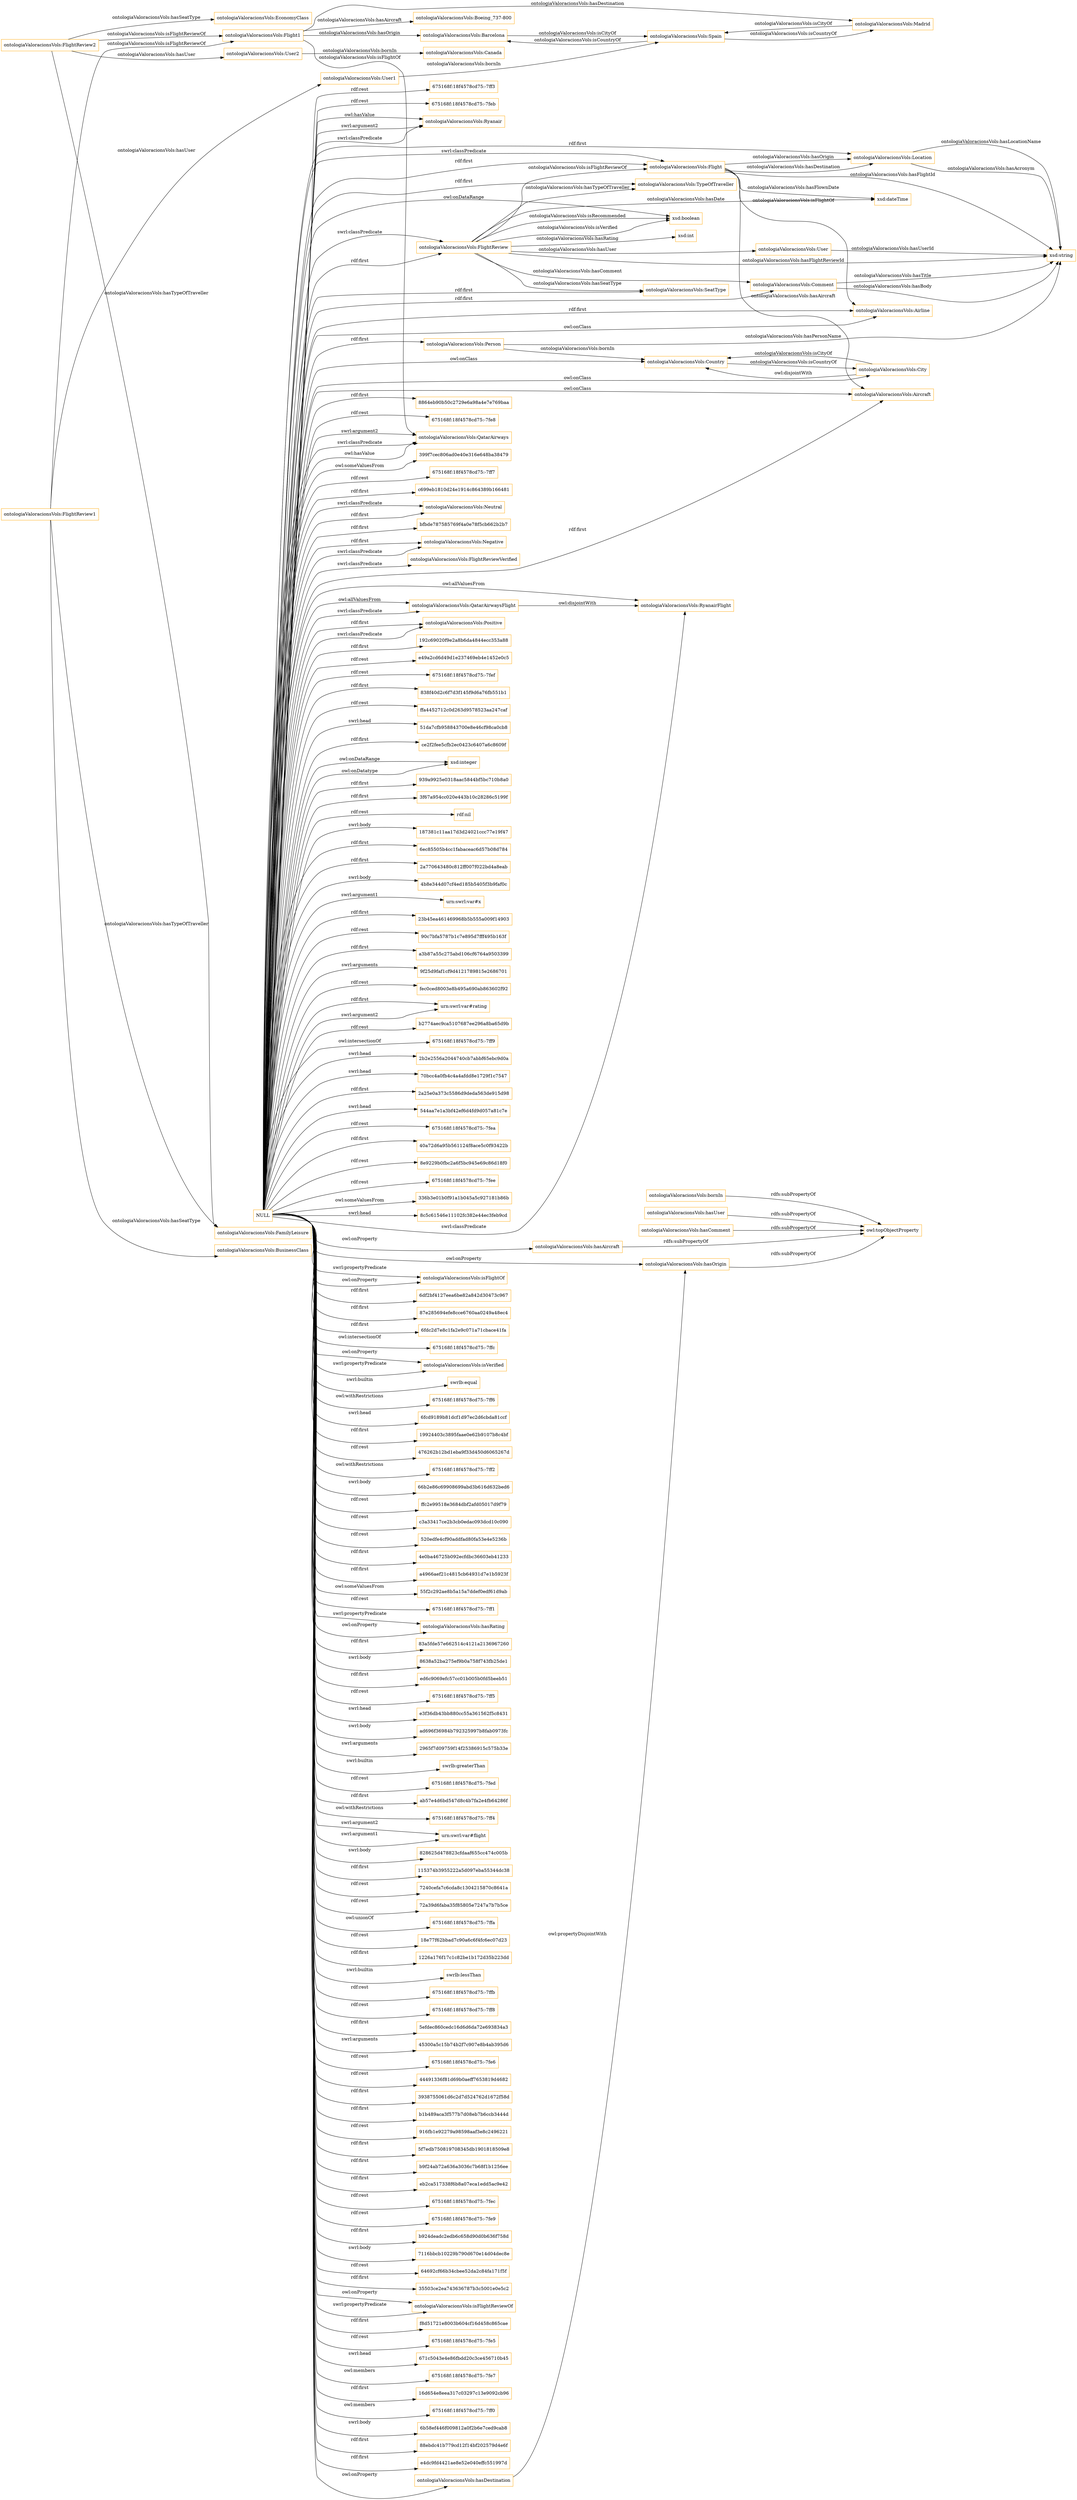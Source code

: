 digraph ar2dtool_diagram { 
rankdir=LR;
size="1501"
node [shape = rectangle, color="orange"]; "ontologiaValoracionsVols:Ryanair" "ontologiaValoracionsVols:TypeOfTraveller" "ontologiaValoracionsVols:User" "ontologiaValoracionsVols:Country" "8864eb90b50c2729e6a98a4e7e769baa" "ontologiaValoracionsVols:Airline" "ontologiaValoracionsVols:QatarAirways" "ontologiaValoracionsVols:Location" "ontologiaValoracionsVols:Comment" "ontologiaValoracionsVols:City" "ontologiaValoracionsVols:SeatType" "ontologiaValoracionsVols:Neutral" "bfbde787585769f4a0e78f5cb662b2b7" "ontologiaValoracionsVols:Flight" "ontologiaValoracionsVols:Person" "ontologiaValoracionsVols:Negative" "ontologiaValoracionsVols:FlightReview" "ontologiaValoracionsVols:Aircraft" "ontologiaValoracionsVols:FlightReviewVerified" "ontologiaValoracionsVols:RyanairFlight" "ontologiaValoracionsVols:Positive" "ontologiaValoracionsVols:QatarAirwaysFlight" ; /*classes style*/
	"NULL" -> "192c69020f9e2a8b6da4844ecc353a88" [ label = "rdf:first" ];
	"NULL" -> "e49a2cd6d49d1e237469eb4e1452e0c5" [ label = "rdf:rest" ];
	"NULL" -> "675168f:18f4578cd75:-7fef" [ label = "rdf:rest" ];
	"NULL" -> "838f40d2c6f7d3f145f9d6a76fb551b1" [ label = "rdf:first" ];
	"NULL" -> "ffa4452712c0d263d9578523aa247caf" [ label = "rdf:rest" ];
	"NULL" -> "51da7cfb958843700e8e46cf98ca0cb8" [ label = "swrl:head" ];
	"NULL" -> "ce2f2fee5cfb2ec0423c6407a6c8609f" [ label = "rdf:first" ];
	"NULL" -> "ontologiaValoracionsVols:Aircraft" [ label = "owl:onClass" ];
	"NULL" -> "xsd:integer" [ label = "owl:onDatatype" ];
	"NULL" -> "ontologiaValoracionsVols:Negative" [ label = "swrl:classPredicate" ];
	"NULL" -> "ontologiaValoracionsVols:FlightReview" [ label = "rdf:first" ];
	"NULL" -> "939a9925e0318aac5844bf5bc710b8a0" [ label = "rdf:first" ];
	"NULL" -> "3f67a954cc020e443b10c28286c5199f" [ label = "rdf:first" ];
	"NULL" -> "rdf:nil" [ label = "rdf:rest" ];
	"NULL" -> "187381c11aa17d3d24021ccc77e19f47" [ label = "swrl:body" ];
	"NULL" -> "ontologiaValoracionsVols:SeatType" [ label = "rdf:first" ];
	"NULL" -> "6ec85505b4cc1fabaceac6d57b08d784" [ label = "rdf:first" ];
	"NULL" -> "2a770643480c812ff007f022bd4a8eab" [ label = "rdf:first" ];
	"NULL" -> "4b8e344d07cf4ed185b5405f3b9faf0c" [ label = "swrl:body" ];
	"NULL" -> "urn:swrl:var#x" [ label = "swrl:argument1" ];
	"NULL" -> "ontologiaValoracionsVols:Ryanair" [ label = "owl:hasValue" ];
	"NULL" -> "23b45ea461469968b5b555a009f14903" [ label = "rdf:first" ];
	"NULL" -> "90c7bfa5787b1c7e895d7fff495b163f" [ label = "rdf:rest" ];
	"NULL" -> "a3b87a55c275abd106cf6764a9503399" [ label = "rdf:first" ];
	"NULL" -> "9f25d9faf1cf9d4121789815e2686701" [ label = "swrl:arguments" ];
	"NULL" -> "fec0ced8003e8b495a690ab863602f92" [ label = "rdf:rest" ];
	"NULL" -> "urn:swrl:var#rating" [ label = "swrl:argument2" ];
	"NULL" -> "b2774aec9ca5107687ee296a8ba65d9b" [ label = "rdf:rest" ];
	"NULL" -> "675168f:18f4578cd75:-7ff9" [ label = "owl:intersectionOf" ];
	"NULL" -> "bfbde787585769f4a0e78f5cb662b2b7" [ label = "rdf:first" ];
	"NULL" -> "ontologiaValoracionsVols:FlightReviewVerified" [ label = "swrl:classPredicate" ];
	"NULL" -> "2b2e2556a2044740cb7abbf65ebc9d0a" [ label = "swrl:head" ];
	"NULL" -> "70bcc4a0fb4c4a4afdd8e1729f1c7547" [ label = "swrl:head" ];
	"NULL" -> "2a25e0a373c5586d9deda563de915d98" [ label = "rdf:first" ];
	"NULL" -> "544aa7e1a3bf42ef6d4fd9d057a81c7e" [ label = "swrl:head" ];
	"NULL" -> "675168f:18f4578cd75:-7fea" [ label = "rdf:rest" ];
	"NULL" -> "ontologiaValoracionsVols:QatarAirwaysFlight" [ label = "owl:allValuesFrom" ];
	"NULL" -> "40a72d6a95b561124f8ace5c0f93422b" [ label = "rdf:first" ];
	"NULL" -> "8e9229b0fbc2a6f5bc945e69c86d18f0" [ label = "rdf:rest" ];
	"NULL" -> "675168f:18f4578cd75:-7fee" [ label = "rdf:rest" ];
	"NULL" -> "336b3e01b0f91a1b045a5c927181b86b" [ label = "owl:someValuesFrom" ];
	"NULL" -> "8c5c61546e11102fc382e44ec3feb9cd" [ label = "swrl:head" ];
	"NULL" -> "ontologiaValoracionsVols:hasDestination" [ label = "owl:onProperty" ];
	"NULL" -> "ontologiaValoracionsVols:TypeOfTraveller" [ label = "rdf:first" ];
	"NULL" -> "ontologiaValoracionsVols:Ryanair" [ label = "swrl:argument2" ];
	"NULL" -> "ontologiaValoracionsVols:isFlightOf" [ label = "owl:onProperty" ];
	"NULL" -> "8864eb90b50c2729e6a98a4e7e769baa" [ label = "rdf:first" ];
	"NULL" -> "6df2bf4127eea6be82a842d30473c967" [ label = "rdf:first" ];
	"NULL" -> "87e285694efe8cce6760aa0249a48ec4" [ label = "rdf:first" ];
	"NULL" -> "xsd:boolean" [ label = "owl:onDataRange" ];
	"NULL" -> "6fdc2d7e8c1fa2e9c071a71cbace41fa" [ label = "rdf:first" ];
	"NULL" -> "675168f:18f4578cd75:-7ffc" [ label = "owl:intersectionOf" ];
	"NULL" -> "ontologiaValoracionsVols:hasAircraft" [ label = "owl:onProperty" ];
	"NULL" -> "ontologiaValoracionsVols:isVerified" [ label = "swrl:propertyPredicate" ];
	"NULL" -> "ontologiaValoracionsVols:QatarAirways" [ label = "owl:hasValue" ];
	"NULL" -> "swrlb:equal" [ label = "swrl:builtin" ];
	"NULL" -> "675168f:18f4578cd75:-7ff6" [ label = "owl:withRestrictions" ];
	"NULL" -> "6fcd9189b81dcf1d97ec2d6cbda81ccf" [ label = "swrl:head" ];
	"NULL" -> "19924403c3895faae0e62b9107b8c4bf" [ label = "rdf:first" ];
	"NULL" -> "ontologiaValoracionsVols:QatarAirwaysFlight" [ label = "swrl:classPredicate" ];
	"NULL" -> "476262b12bd1eba9f33d450d6065267d" [ label = "rdf:rest" ];
	"NULL" -> "675168f:18f4578cd75:-7ff2" [ label = "owl:withRestrictions" ];
	"NULL" -> "66b2e86c69908699abd3b616d632bed6" [ label = "swrl:body" ];
	"NULL" -> "ffc2e99518e3684dbf2afd05017d9f79" [ label = "rdf:rest" ];
	"NULL" -> "c3a33417ce2b3cb0edac093dcd10c090" [ label = "rdf:rest" ];
	"NULL" -> "520edfe4cf90addfad80fa53e4e5236b" [ label = "rdf:rest" ];
	"NULL" -> "4e0ba46725b092ecfdbc36603eb41233" [ label = "rdf:first" ];
	"NULL" -> "a4966aef21c4815cb64931d7e1b5923f" [ label = "rdf:first" ];
	"NULL" -> "55f2c292ae8b5a15a7ddef0edf61d9ab" [ label = "owl:someValuesFrom" ];
	"NULL" -> "675168f:18f4578cd75:-7ff1" [ label = "rdf:rest" ];
	"NULL" -> "ontologiaValoracionsVols:Comment" [ label = "rdf:first" ];
	"NULL" -> "ontologiaValoracionsVols:Negative" [ label = "rdf:first" ];
	"NULL" -> "ontologiaValoracionsVols:hasRating" [ label = "owl:onProperty" ];
	"NULL" -> "83a5fde57e662514c4121a2136967260" [ label = "rdf:first" ];
	"NULL" -> "8638a52ba275ef9b0a758f743fb25de1" [ label = "swrl:body" ];
	"NULL" -> "ed6c9069efc57cc01b005b0fd5beeb51" [ label = "rdf:first" ];
	"NULL" -> "675168f:18f4578cd75:-7ff5" [ label = "rdf:rest" ];
	"NULL" -> "e3f36db43bb880cc55a361562f5c8431" [ label = "swrl:head" ];
	"NULL" -> "ad696f36984b792325997b8fab0973fc" [ label = "swrl:body" ];
	"NULL" -> "2965f7d09759f14f25386915c575b33e" [ label = "swrl:arguments" ];
	"NULL" -> "swrlb:greaterThan" [ label = "swrl:builtin" ];
	"NULL" -> "ontologiaValoracionsVols:Flight" [ label = "swrl:classPredicate" ];
	"NULL" -> "675168f:18f4578cd75:-7fed" [ label = "rdf:rest" ];
	"NULL" -> "ab57e4d6bd547d8c4b7fa2e4fb64286f" [ label = "rdf:first" ];
	"NULL" -> "ontologiaValoracionsVols:Positive" [ label = "swrl:classPredicate" ];
	"NULL" -> "675168f:18f4578cd75:-7ff4" [ label = "owl:withRestrictions" ];
	"NULL" -> "urn:swrl:var#flight" [ label = "swrl:argument1" ];
	"NULL" -> "828625d478823cfdaaf655cc474c005b" [ label = "swrl:body" ];
	"NULL" -> "115374b3955222a5d097eba55344dc38" [ label = "rdf:first" ];
	"NULL" -> "ontologiaValoracionsVols:hasRating" [ label = "swrl:propertyPredicate" ];
	"NULL" -> "ontologiaValoracionsVols:Person" [ label = "rdf:first" ];
	"NULL" -> "7240cefa7c6cda8c1304215870c8641a" [ label = "rdf:rest" ];
	"NULL" -> "urn:swrl:var#flight" [ label = "swrl:argument2" ];
	"NULL" -> "72a39d6faba35f85805e7247a7b7b5ce" [ label = "rdf:rest" ];
	"NULL" -> "675168f:18f4578cd75:-7ffa" [ label = "owl:unionOf" ];
	"NULL" -> "18e77f62bbad7c90a6c6f4fc6ec07d23" [ label = "rdf:rest" ];
	"NULL" -> "1226a176f17c1c82be1b172d35b223dd" [ label = "rdf:first" ];
	"NULL" -> "ontologiaValoracionsVols:isFlightOf" [ label = "swrl:propertyPredicate" ];
	"NULL" -> "swrlb:lessThan" [ label = "swrl:builtin" ];
	"NULL" -> "675168f:18f4578cd75:-7ffb" [ label = "rdf:rest" ];
	"NULL" -> "675168f:18f4578cd75:-7ff8" [ label = "rdf:rest" ];
	"NULL" -> "5efdec860cedc16d6d6da72e693834a3" [ label = "rdf:first" ];
	"NULL" -> "ontologiaValoracionsVols:Flight" [ label = "rdf:first" ];
	"NULL" -> "45300a5c15b74b2f7c907e8b4ab395d6" [ label = "swrl:arguments" ];
	"NULL" -> "ontologiaValoracionsVols:City" [ label = "owl:onClass" ];
	"NULL" -> "675168f:18f4578cd75:-7fe6" [ label = "rdf:rest" ];
	"NULL" -> "44491336f81d69b0aeff7653819d4682" [ label = "rdf:rest" ];
	"NULL" -> "3938755061d6c2d7d524762d1672f58d" [ label = "rdf:first" ];
	"NULL" -> "b1b489aca3f577b7d08eb7b6ccb3444d" [ label = "rdf:first" ];
	"NULL" -> "916fb1e92279a98598aaf3e8c2496221" [ label = "rdf:rest" ];
	"NULL" -> "5f7edb750819708345db1901818509e8" [ label = "rdf:first" ];
	"NULL" -> "b9f24ab72a636a3036c7b68f1b1256ee" [ label = "rdf:first" ];
	"NULL" -> "ontologiaValoracionsVols:RyanairFlight" [ label = "swrl:classPredicate" ];
	"NULL" -> "ontologiaValoracionsVols:Neutral" [ label = "rdf:first" ];
	"NULL" -> "eb2ca517338f6b8a07eca1edd5ac9e42" [ label = "rdf:first" ];
	"NULL" -> "xsd:integer" [ label = "owl:onDataRange" ];
	"NULL" -> "ontologiaValoracionsVols:QatarAirways" [ label = "swrl:argument2" ];
	"NULL" -> "675168f:18f4578cd75:-7fec" [ label = "rdf:rest" ];
	"NULL" -> "ontologiaValoracionsVols:Neutral" [ label = "swrl:classPredicate" ];
	"NULL" -> "675168f:18f4578cd75:-7fe9" [ label = "rdf:rest" ];
	"NULL" -> "ontologiaValoracionsVols:Airline" [ label = "owl:onClass" ];
	"NULL" -> "ontologiaValoracionsVols:isVerified" [ label = "owl:onProperty" ];
	"NULL" -> "b924deadc2edb6c658d90d0b636f758d" [ label = "rdf:first" ];
	"NULL" -> "ontologiaValoracionsVols:hasOrigin" [ label = "owl:onProperty" ];
	"NULL" -> "ontologiaValoracionsVols:FlightReview" [ label = "swrl:classPredicate" ];
	"NULL" -> "7116bbcb10229b790d670e14d04dec8e" [ label = "swrl:body" ];
	"NULL" -> "64692cf66b34cbee52da2c84fa171f5f" [ label = "rdf:rest" ];
	"NULL" -> "35503ce2ea743636787b3c5001e0e5c2" [ label = "rdf:first" ];
	"NULL" -> "ontologiaValoracionsVols:RyanairFlight" [ label = "owl:allValuesFrom" ];
	"NULL" -> "ontologiaValoracionsVols:isFlightReviewOf" [ label = "swrl:propertyPredicate" ];
	"NULL" -> "ontologiaValoracionsVols:Location" [ label = "rdf:first" ];
	"NULL" -> "f8d51721e8003b604cf16d458c865cae" [ label = "rdf:first" ];
	"NULL" -> "ontologiaValoracionsVols:Airline" [ label = "rdf:first" ];
	"NULL" -> "ontologiaValoracionsVols:Ryanair" [ label = "swrl:classPredicate" ];
	"NULL" -> "675168f:18f4578cd75:-7fe5" [ label = "rdf:rest" ];
	"NULL" -> "ontologiaValoracionsVols:Positive" [ label = "rdf:first" ];
	"NULL" -> "671c5043e4e86fbdd20c3ce456710b45" [ label = "swrl:head" ];
	"NULL" -> "675168f:18f4578cd75:-7fe7" [ label = "owl:members" ];
	"NULL" -> "ontologiaValoracionsVols:Country" [ label = "owl:onClass" ];
	"NULL" -> "16d654e8eea317c03297c13e9092cb96" [ label = "rdf:first" ];
	"NULL" -> "ontologiaValoracionsVols:isFlightReviewOf" [ label = "owl:onProperty" ];
	"NULL" -> "urn:swrl:var#rating" [ label = "rdf:first" ];
	"NULL" -> "675168f:18f4578cd75:-7ff0" [ label = "owl:members" ];
	"NULL" -> "ontologiaValoracionsVols:Aircraft" [ label = "rdf:first" ];
	"NULL" -> "6b58ef446f009812a0f2b6e7ced9cab8" [ label = "swrl:body" ];
	"NULL" -> "88ebdc41b779cd12f14bf202579d4e6f" [ label = "rdf:first" ];
	"NULL" -> "e4dc9fd4421ae8e52e040effc551997d" [ label = "rdf:first" ];
	"NULL" -> "675168f:18f4578cd75:-7ff3" [ label = "rdf:rest" ];
	"NULL" -> "675168f:18f4578cd75:-7feb" [ label = "rdf:rest" ];
	"NULL" -> "675168f:18f4578cd75:-7fe8" [ label = "rdf:rest" ];
	"NULL" -> "ontologiaValoracionsVols:QatarAirways" [ label = "swrl:classPredicate" ];
	"NULL" -> "399f7cec806ad0e40e316e648ba38479" [ label = "owl:someValuesFrom" ];
	"NULL" -> "675168f:18f4578cd75:-7ff7" [ label = "rdf:rest" ];
	"NULL" -> "c699eb1810d24e1914c864389b166481" [ label = "rdf:first" ];
	"ontologiaValoracionsVols:hasDestination" -> "ontologiaValoracionsVols:hasOrigin" [ label = "owl:propertyDisjointWith" ];
	"ontologiaValoracionsVols:FlightReview2" -> "ontologiaValoracionsVols:FamilyLeisure" [ label = "ontologiaValoracionsVols:hasTypeOfTraveller" ];
	"ontologiaValoracionsVols:FlightReview2" -> "ontologiaValoracionsVols:EconomyClass" [ label = "ontologiaValoracionsVols:hasSeatType" ];
	"ontologiaValoracionsVols:FlightReview2" -> "ontologiaValoracionsVols:Flight1" [ label = "ontologiaValoracionsVols:isFlightReviewOf" ];
	"ontologiaValoracionsVols:FlightReview2" -> "ontologiaValoracionsVols:User2" [ label = "ontologiaValoracionsVols:hasUser" ];
	"ontologiaValoracionsVols:hasOrigin" -> "owl:topObjectProperty" [ label = "rdfs:subPropertyOf" ];
	"ontologiaValoracionsVols:bornIn" -> "owl:topObjectProperty" [ label = "rdfs:subPropertyOf" ];
	"ontologiaValoracionsVols:Barcelona" -> "ontologiaValoracionsVols:Spain" [ label = "ontologiaValoracionsVols:isCityOf" ];
	"ontologiaValoracionsVols:FlightReview1" -> "ontologiaValoracionsVols:Flight1" [ label = "ontologiaValoracionsVols:isFlightReviewOf" ];
	"ontologiaValoracionsVols:FlightReview1" -> "ontologiaValoracionsVols:User1" [ label = "ontologiaValoracionsVols:hasUser" ];
	"ontologiaValoracionsVols:FlightReview1" -> "ontologiaValoracionsVols:BusinessClass" [ label = "ontologiaValoracionsVols:hasSeatType" ];
	"ontologiaValoracionsVols:FlightReview1" -> "ontologiaValoracionsVols:FamilyLeisure" [ label = "ontologiaValoracionsVols:hasTypeOfTraveller" ];
	"ontologiaValoracionsVols:User2" -> "ontologiaValoracionsVols:Canada" [ label = "ontologiaValoracionsVols:bornIn" ];
	"ontologiaValoracionsVols:hasAircraft" -> "owl:topObjectProperty" [ label = "rdfs:subPropertyOf" ];
	"ontologiaValoracionsVols:City" -> "ontologiaValoracionsVols:Country" [ label = "owl:disjointWith" ];
	"ontologiaValoracionsVols:QatarAirwaysFlight" -> "ontologiaValoracionsVols:RyanairFlight" [ label = "owl:disjointWith" ];
	"ontologiaValoracionsVols:Spain" -> "ontologiaValoracionsVols:Madrid" [ label = "ontologiaValoracionsVols:isCountryOf" ];
	"ontologiaValoracionsVols:Spain" -> "ontologiaValoracionsVols:Barcelona" [ label = "ontologiaValoracionsVols:isCountryOf" ];
	"ontologiaValoracionsVols:User1" -> "ontologiaValoracionsVols:Spain" [ label = "ontologiaValoracionsVols:bornIn" ];
	"ontologiaValoracionsVols:Flight1" -> "ontologiaValoracionsVols:QatarAirways" [ label = "ontologiaValoracionsVols:isFlightOf" ];
	"ontologiaValoracionsVols:Flight1" -> "ontologiaValoracionsVols:Madrid" [ label = "ontologiaValoracionsVols:hasDestination" ];
	"ontologiaValoracionsVols:Flight1" -> "ontologiaValoracionsVols:Barcelona" [ label = "ontologiaValoracionsVols:hasOrigin" ];
	"ontologiaValoracionsVols:Flight1" -> "ontologiaValoracionsVols:Boeing_737-800" [ label = "ontologiaValoracionsVols:hasAircraft" ];
	"ontologiaValoracionsVols:hasUser" -> "owl:topObjectProperty" [ label = "rdfs:subPropertyOf" ];
	"ontologiaValoracionsVols:Madrid" -> "ontologiaValoracionsVols:Spain" [ label = "ontologiaValoracionsVols:isCityOf" ];
	"ontologiaValoracionsVols:hasComment" -> "owl:topObjectProperty" [ label = "rdfs:subPropertyOf" ];
	"ontologiaValoracionsVols:FlightReview" -> "xsd:string" [ label = "ontologiaValoracionsVols:hasFlightReviewId" ];
	"ontologiaValoracionsVols:FlightReview" -> "ontologiaValoracionsVols:User" [ label = "ontologiaValoracionsVols:hasUser" ];
	"ontologiaValoracionsVols:Person" -> "ontologiaValoracionsVols:Country" [ label = "ontologiaValoracionsVols:bornIn" ];
	"ontologiaValoracionsVols:FlightReview" -> "ontologiaValoracionsVols:Flight" [ label = "ontologiaValoracionsVols:isFlightReviewOf" ];
	"ontologiaValoracionsVols:Flight" -> "xsd:dateTime" [ label = "ontologiaValoracionsVols:hasFlownDate" ];
	"ontologiaValoracionsVols:Flight" -> "ontologiaValoracionsVols:Airline" [ label = "ontologiaValoracionsVols:isFlightOf" ];
	"ontologiaValoracionsVols:FlightReview" -> "ontologiaValoracionsVols:Comment" [ label = "ontologiaValoracionsVols:hasComment" ];
	"ontologiaValoracionsVols:Location" -> "xsd:string" [ label = "ontologiaValoracionsVols:hasLocationName" ];
	"ontologiaValoracionsVols:User" -> "xsd:string" [ label = "ontologiaValoracionsVols:hasUserId" ];
	"ontologiaValoracionsVols:Country" -> "ontologiaValoracionsVols:City" [ label = "ontologiaValoracionsVols:isCountryOf" ];
	"ontologiaValoracionsVols:Person" -> "xsd:string" [ label = "ontologiaValoracionsVols:hasPersonName" ];
	"ontologiaValoracionsVols:Flight" -> "xsd:string" [ label = "ontologiaValoracionsVols:hasFlightId" ];
	"ontologiaValoracionsVols:Flight" -> "ontologiaValoracionsVols:Location" [ label = "ontologiaValoracionsVols:hasOrigin" ];
	"ontologiaValoracionsVols:Flight" -> "ontologiaValoracionsVols:Aircraft" [ label = "ontologiaValoracionsVols:hasAircraft" ];
	"ontologiaValoracionsVols:FlightReview" -> "xsd:boolean" [ label = "ontologiaValoracionsVols:isRecommended" ];
	"ontologiaValoracionsVols:FlightReview" -> "xsd:int" [ label = "ontologiaValoracionsVols:hasRating" ];
	"ontologiaValoracionsVols:FlightReview" -> "xsd:boolean" [ label = "ontologiaValoracionsVols:isVerified" ];
	"ontologiaValoracionsVols:FlightReview" -> "ontologiaValoracionsVols:TypeOfTraveller" [ label = "ontologiaValoracionsVols:hasTypeOfTraveller" ];
	"ontologiaValoracionsVols:Location" -> "xsd:string" [ label = "ontologiaValoracionsVols:hasAcronym" ];
	"ontologiaValoracionsVols:Comment" -> "xsd:string" [ label = "ontologiaValoracionsVols:hasBody" ];
	"ontologiaValoracionsVols:Comment" -> "xsd:string" [ label = "ontologiaValoracionsVols:hasTitle" ];
	"ontologiaValoracionsVols:City" -> "ontologiaValoracionsVols:Country" [ label = "ontologiaValoracionsVols:isCityOf" ];
	"ontologiaValoracionsVols:Flight" -> "ontologiaValoracionsVols:Location" [ label = "ontologiaValoracionsVols:hasDestination" ];
	"ontologiaValoracionsVols:FlightReview" -> "xsd:dateTime" [ label = "ontologiaValoracionsVols:hasDate" ];
	"ontologiaValoracionsVols:FlightReview" -> "ontologiaValoracionsVols:SeatType" [ label = "ontologiaValoracionsVols:hasSeatType" ];

}
